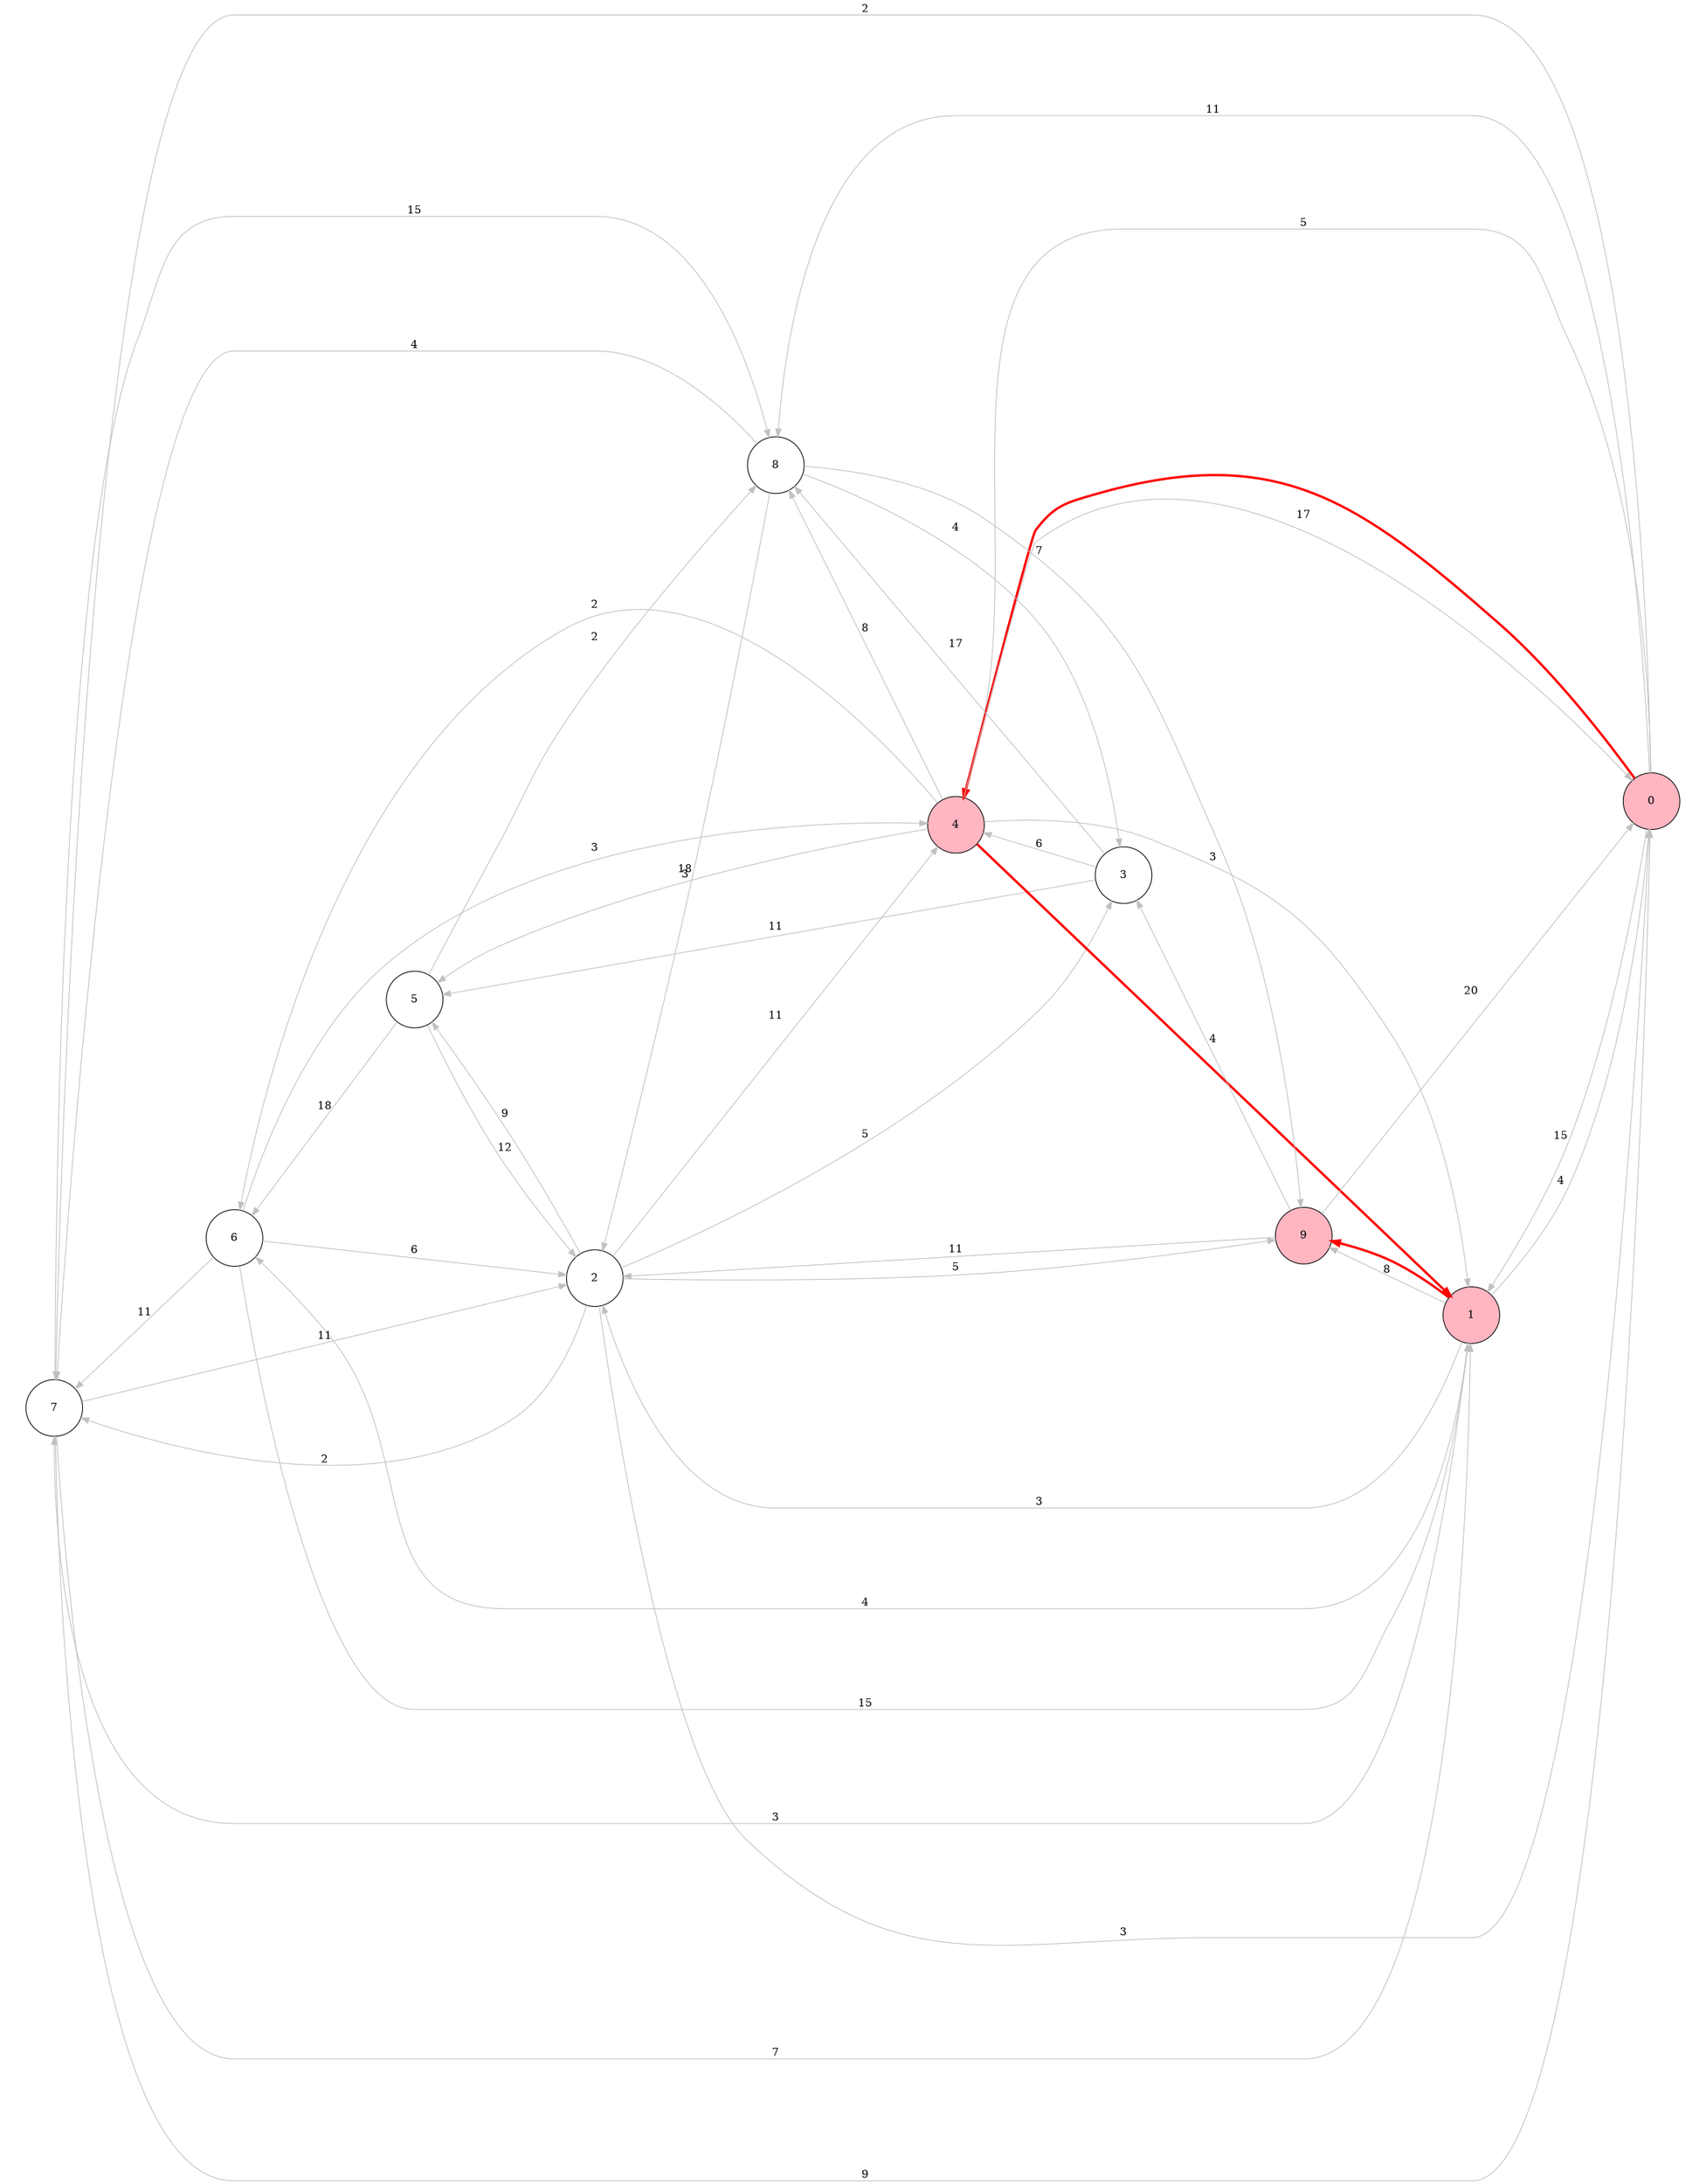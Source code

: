 digraph G {
    rankdir=RL;
    size="30,20";
    ratio=fill;
    node [shape=circle, fixedsize=true, width=1];
    0 -> 1 [label="15", color=gray];
    1 -> 2 [label="3", color=gray];
    2 -> 3 [label="5", color=gray];
    3 -> 4 [label="6", color=gray];
    4 -> 5 [label="3", color=gray];
    5 -> 6 [label="18", color=gray];
    6 -> 7 [label="11", color=gray];
    7 -> 8 [label="15", color=gray];
    8 -> 9 [label="7", color=gray];
    9 -> 0 [label="20", color=gray];
    0 -> 7 [label="2", color=gray];
    7 -> 0 [label="9", color=gray];
    2 -> 4 [label="11", color=gray];
    3 -> 5 [label="11", color=gray];
    2 -> 5 [label="9", color=gray];
    5 -> 2 [label="12", color=gray];
    8 -> 2 [label="18", color=gray];
    9 -> 2 [label="11", color=gray];
    2 -> 9 [label="5", color=gray];
    4 -> 8 [label="8", color=gray];
    4 -> 1 [label="3", color=gray];
    2 -> 7 [label="2", color=gray];
    7 -> 2 [label="11", color=gray];
    1 -> 7 [label="3", color=gray];
    7 -> 1 [label="7", color=gray];
    6 -> 1 [label="15", color=gray];
    1 -> 6 [label="4", color=gray];
    0 -> 4 [label="5", color=gray];
    4 -> 0 [label="17", color=gray];
    6 -> 2 [label="6", color=gray];
    0 -> 8 [label="11", color=gray];
    8 -> 3 [label="4", color=gray];
    3 -> 8 [label="17", color=gray];
    8 -> 7 [label="4", color=gray];
    6 -> 4 [label="3", color=gray];
    4 -> 6 [label="2", color=gray];
    1 -> 9 [label="8", color=gray];
    2 -> 0 [label="3", color=gray];
    1 -> 0 [label="4", color=gray];
    5 -> 8 [label="2", color=gray];
    9 -> 3 [label="4", color=gray];
    0 [style=filled, fillcolor=lightpink];
    4 [style=filled, fillcolor=lightpink];
    1 [style=filled, fillcolor=lightpink];
    9 [style=filled, fillcolor=lightpink];
    0 -> 4 [color=red, penwidth=3.0];
    4 -> 1 [color=red, penwidth=3.0];
    1 -> 9 [color=red, penwidth=3.0];
}

